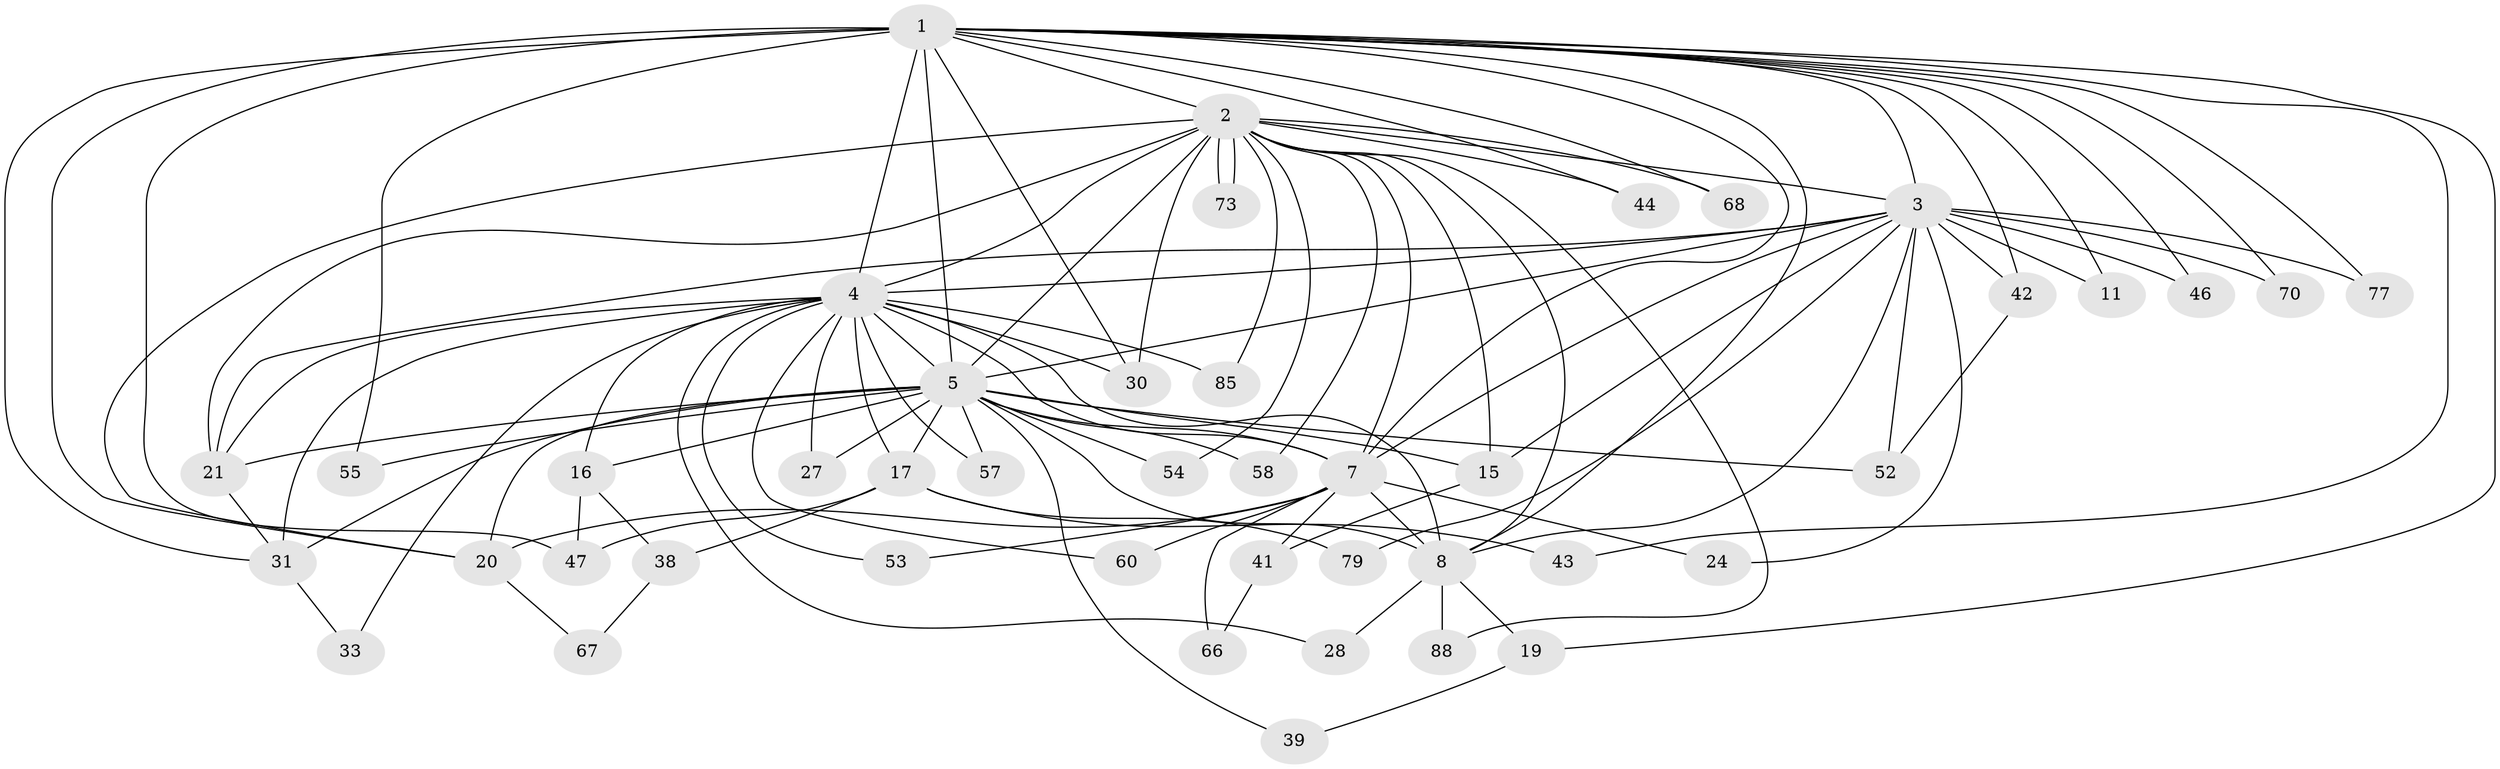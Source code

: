 // original degree distribution, {32: 0.011235955056179775, 25: 0.011235955056179775, 19: 0.02247191011235955, 23: 0.011235955056179775, 17: 0.011235955056179775, 16: 0.02247191011235955, 13: 0.011235955056179775, 21: 0.011235955056179775, 2: 0.550561797752809, 3: 0.21348314606741572, 4: 0.06741573033707865, 6: 0.011235955056179775, 5: 0.0449438202247191}
// Generated by graph-tools (version 1.1) at 2025/14/03/09/25 04:14:00]
// undirected, 44 vertices, 105 edges
graph export_dot {
graph [start="1"]
  node [color=gray90,style=filled];
  1;
  2;
  3;
  4 [super="+14+84+59+18+63+22+49+40+6+50"];
  5 [super="+12+37+26+72+35+10+9+13"];
  7;
  8;
  11;
  15;
  16;
  17;
  19;
  20 [super="+56"];
  21 [super="+61+25"];
  24;
  27;
  28;
  30 [super="+32"];
  31;
  33;
  38;
  39;
  41;
  42;
  43;
  44 [super="+89"];
  46;
  47 [super="+71"];
  52 [super="+82"];
  53;
  54;
  55;
  57;
  58;
  60;
  66;
  67;
  68;
  70;
  73;
  77;
  79;
  85;
  88;
  1 -- 2;
  1 -- 3;
  1 -- 4 [weight=5];
  1 -- 5 [weight=8];
  1 -- 7;
  1 -- 8;
  1 -- 11;
  1 -- 19;
  1 -- 31;
  1 -- 42;
  1 -- 43;
  1 -- 44;
  1 -- 46;
  1 -- 47;
  1 -- 55;
  1 -- 68;
  1 -- 70;
  1 -- 77;
  1 -- 20 [weight=2];
  1 -- 30;
  2 -- 3;
  2 -- 4 [weight=4];
  2 -- 5 [weight=4];
  2 -- 7;
  2 -- 8;
  2 -- 15;
  2 -- 21;
  2 -- 30;
  2 -- 44 [weight=2];
  2 -- 54;
  2 -- 58;
  2 -- 68;
  2 -- 73;
  2 -- 73;
  2 -- 85;
  2 -- 88;
  2 -- 20;
  3 -- 4 [weight=2];
  3 -- 5 [weight=3];
  3 -- 7;
  3 -- 8;
  3 -- 11;
  3 -- 15;
  3 -- 21;
  3 -- 24;
  3 -- 42;
  3 -- 46;
  3 -- 70;
  3 -- 77;
  3 -- 79;
  3 -- 52;
  4 -- 5 [weight=16];
  4 -- 7 [weight=3];
  4 -- 8 [weight=3];
  4 -- 17;
  4 -- 28;
  4 -- 85;
  4 -- 21;
  4 -- 27;
  4 -- 31;
  4 -- 33;
  4 -- 16;
  4 -- 53;
  4 -- 57;
  4 -- 30;
  4 -- 60;
  5 -- 7 [weight=3];
  5 -- 8 [weight=3];
  5 -- 31;
  5 -- 39;
  5 -- 20 [weight=2];
  5 -- 15;
  5 -- 16;
  5 -- 52;
  5 -- 54;
  5 -- 55;
  5 -- 17;
  5 -- 57;
  5 -- 58;
  5 -- 27;
  5 -- 21;
  7 -- 8;
  7 -- 20;
  7 -- 24;
  7 -- 41;
  7 -- 53;
  7 -- 60;
  7 -- 66;
  8 -- 19;
  8 -- 28;
  8 -- 88;
  15 -- 41;
  16 -- 38;
  16 -- 47;
  17 -- 38;
  17 -- 43;
  17 -- 47;
  17 -- 79;
  19 -- 39;
  20 -- 67;
  21 -- 31;
  31 -- 33;
  38 -- 67;
  41 -- 66;
  42 -- 52;
}
